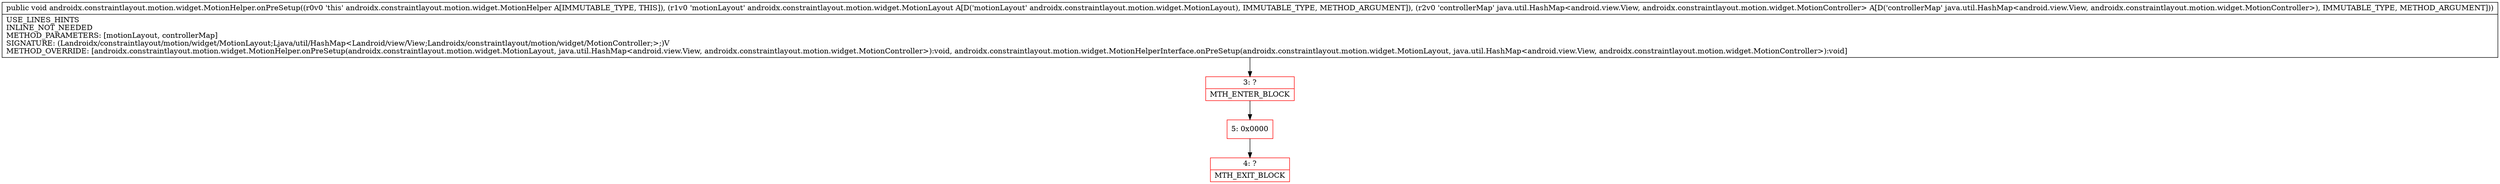 digraph "CFG forandroidx.constraintlayout.motion.widget.MotionHelper.onPreSetup(Landroidx\/constraintlayout\/motion\/widget\/MotionLayout;Ljava\/util\/HashMap;)V" {
subgraph cluster_Region_1497221121 {
label = "R(0)";
node [shape=record,color=blue];
}
Node_3 [shape=record,color=red,label="{3\:\ ?|MTH_ENTER_BLOCK\l}"];
Node_5 [shape=record,color=red,label="{5\:\ 0x0000}"];
Node_4 [shape=record,color=red,label="{4\:\ ?|MTH_EXIT_BLOCK\l}"];
MethodNode[shape=record,label="{public void androidx.constraintlayout.motion.widget.MotionHelper.onPreSetup((r0v0 'this' androidx.constraintlayout.motion.widget.MotionHelper A[IMMUTABLE_TYPE, THIS]), (r1v0 'motionLayout' androidx.constraintlayout.motion.widget.MotionLayout A[D('motionLayout' androidx.constraintlayout.motion.widget.MotionLayout), IMMUTABLE_TYPE, METHOD_ARGUMENT]), (r2v0 'controllerMap' java.util.HashMap\<android.view.View, androidx.constraintlayout.motion.widget.MotionController\> A[D('controllerMap' java.util.HashMap\<android.view.View, androidx.constraintlayout.motion.widget.MotionController\>), IMMUTABLE_TYPE, METHOD_ARGUMENT]))  | USE_LINES_HINTS\lINLINE_NOT_NEEDED\lMETHOD_PARAMETERS: [motionLayout, controllerMap]\lSIGNATURE: (Landroidx\/constraintlayout\/motion\/widget\/MotionLayout;Ljava\/util\/HashMap\<Landroid\/view\/View;Landroidx\/constraintlayout\/motion\/widget\/MotionController;\>;)V\lMETHOD_OVERRIDE: [androidx.constraintlayout.motion.widget.MotionHelper.onPreSetup(androidx.constraintlayout.motion.widget.MotionLayout, java.util.HashMap\<android.view.View, androidx.constraintlayout.motion.widget.MotionController\>):void, androidx.constraintlayout.motion.widget.MotionHelperInterface.onPreSetup(androidx.constraintlayout.motion.widget.MotionLayout, java.util.HashMap\<android.view.View, androidx.constraintlayout.motion.widget.MotionController\>):void]\l}"];
MethodNode -> Node_3;Node_3 -> Node_5;
Node_5 -> Node_4;
}

